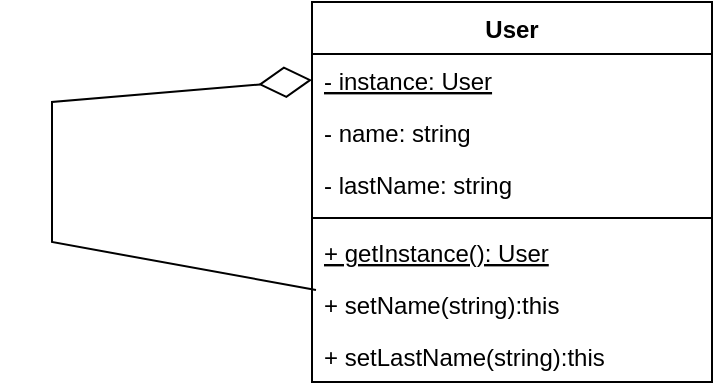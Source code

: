 <mxfile version="20.8.16" type="device"><diagram name="Page-1" id="J-B9OpD_cCbPLUxLPmDZ"><mxGraphModel dx="2018" dy="843" grid="1" gridSize="10" guides="1" tooltips="1" connect="1" arrows="1" fold="1" page="1" pageScale="1" pageWidth="700" pageHeight="1000" math="0" shadow="0"><root><mxCell id="0"/><mxCell id="1" parent="0"/><mxCell id="Mna5kGT4mYQOTgMjLOlw-1" value="User" style="swimlane;fontStyle=1;align=center;verticalAlign=top;childLayout=stackLayout;horizontal=1;startSize=26;horizontalStack=0;resizeParent=1;resizeParentMax=0;resizeLast=0;collapsible=1;marginBottom=0;" parent="1" vertex="1"><mxGeometry x="250" y="100" width="200" height="190" as="geometry"/></mxCell><mxCell id="Mna5kGT4mYQOTgMjLOlw-2" value="- instance: User" style="text;strokeColor=none;fillColor=none;align=left;verticalAlign=top;spacingLeft=4;spacingRight=4;overflow=hidden;rotatable=0;points=[[0,0.5],[1,0.5]];portConstraint=eastwest;fontStyle=4" parent="Mna5kGT4mYQOTgMjLOlw-1" vertex="1"><mxGeometry y="26" width="200" height="26" as="geometry"/></mxCell><mxCell id="Mna5kGT4mYQOTgMjLOlw-5" value="- name: string" style="text;strokeColor=none;fillColor=none;align=left;verticalAlign=top;spacingLeft=4;spacingRight=4;overflow=hidden;rotatable=0;points=[[0,0.5],[1,0.5]];portConstraint=eastwest;fontStyle=0" parent="Mna5kGT4mYQOTgMjLOlw-1" vertex="1"><mxGeometry y="52" width="200" height="26" as="geometry"/></mxCell><mxCell id="Mna5kGT4mYQOTgMjLOlw-6" value="- lastName: string" style="text;strokeColor=none;fillColor=none;align=left;verticalAlign=top;spacingLeft=4;spacingRight=4;overflow=hidden;rotatable=0;points=[[0,0.5],[1,0.5]];portConstraint=eastwest;fontStyle=0" parent="Mna5kGT4mYQOTgMjLOlw-1" vertex="1"><mxGeometry y="78" width="200" height="26" as="geometry"/></mxCell><mxCell id="Mna5kGT4mYQOTgMjLOlw-3" value="" style="line;strokeWidth=1;fillColor=none;align=left;verticalAlign=middle;spacingTop=-1;spacingLeft=3;spacingRight=3;rotatable=0;labelPosition=right;points=[];portConstraint=eastwest;strokeColor=inherit;" parent="Mna5kGT4mYQOTgMjLOlw-1" vertex="1"><mxGeometry y="104" width="200" height="8" as="geometry"/></mxCell><mxCell id="Mna5kGT4mYQOTgMjLOlw-4" value="+ getInstance(): User" style="text;strokeColor=none;fillColor=none;align=left;verticalAlign=top;spacingLeft=4;spacingRight=4;overflow=hidden;rotatable=0;points=[[0,0.5],[1,0.5]];portConstraint=eastwest;fontStyle=4" parent="Mna5kGT4mYQOTgMjLOlw-1" vertex="1"><mxGeometry y="112" width="200" height="26" as="geometry"/></mxCell><mxCell id="Mna5kGT4mYQOTgMjLOlw-7" value="+ setName(string):this" style="text;strokeColor=none;fillColor=none;align=left;verticalAlign=top;spacingLeft=4;spacingRight=4;overflow=hidden;rotatable=0;points=[[0,0.5],[1,0.5]];portConstraint=eastwest;" parent="Mna5kGT4mYQOTgMjLOlw-1" vertex="1"><mxGeometry y="138" width="200" height="26" as="geometry"/></mxCell><mxCell id="Mna5kGT4mYQOTgMjLOlw-8" value="+ setLastName(string):this" style="text;strokeColor=none;fillColor=none;align=left;verticalAlign=top;spacingLeft=4;spacingRight=4;overflow=hidden;rotatable=0;points=[[0,0.5],[1,0.5]];portConstraint=eastwest;" parent="Mna5kGT4mYQOTgMjLOlw-1" vertex="1"><mxGeometry y="164" width="200" height="26" as="geometry"/></mxCell><mxCell id="Tp8hR-fgFLig8MHntxNn-1" value="" style="endArrow=diamondThin;endFill=0;endSize=24;html=1;rounded=0;entryX=0;entryY=0.5;entryDx=0;entryDy=0;exitX=0.01;exitY=0.231;exitDx=0;exitDy=0;exitPerimeter=0;" edge="1" parent="Mna5kGT4mYQOTgMjLOlw-1" source="Mna5kGT4mYQOTgMjLOlw-7" target="Mna5kGT4mYQOTgMjLOlw-2"><mxGeometry width="160" relative="1" as="geometry"><mxPoint x="300" y="280" as="sourcePoint"/><mxPoint x="460" y="280" as="targetPoint"/><Array as="points"><mxPoint x="-130" y="120"/><mxPoint x="-130" y="80"/><mxPoint x="-130" y="50"/></Array></mxGeometry></mxCell></root></mxGraphModel></diagram></mxfile>